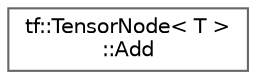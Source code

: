 digraph "类继承关系图"
{
 // LATEX_PDF_SIZE
  bgcolor="transparent";
  edge [fontname=Helvetica,fontsize=10,labelfontname=Helvetica,labelfontsize=10];
  node [fontname=Helvetica,fontsize=10,shape=box,height=0.2,width=0.4];
  rankdir="LR";
  Node0 [id="Node000000",label="tf::TensorNode\< T \>\l::Add",height=0.2,width=0.4,color="grey40", fillcolor="white", style="filled",URL="$structtf_1_1_tensor_node_1_1_add.html",tooltip=" "];
}
